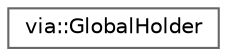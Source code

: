 digraph "Graphical Class Hierarchy"
{
 // LATEX_PDF_SIZE
  bgcolor="transparent";
  edge [fontname=Helvetica,fontsize=10,labelfontname=Helvetica,labelfontsize=10];
  node [fontname=Helvetica,fontsize=10,shape=box,height=0.2,width=0.4];
  rankdir="LR";
  Node0 [id="Node000000",label="via::GlobalHolder",height=0.2,width=0.4,color="grey40", fillcolor="white", style="filled",URL="$classvia_1_1GlobalHolder.html",tooltip="Contains globals."];
}
